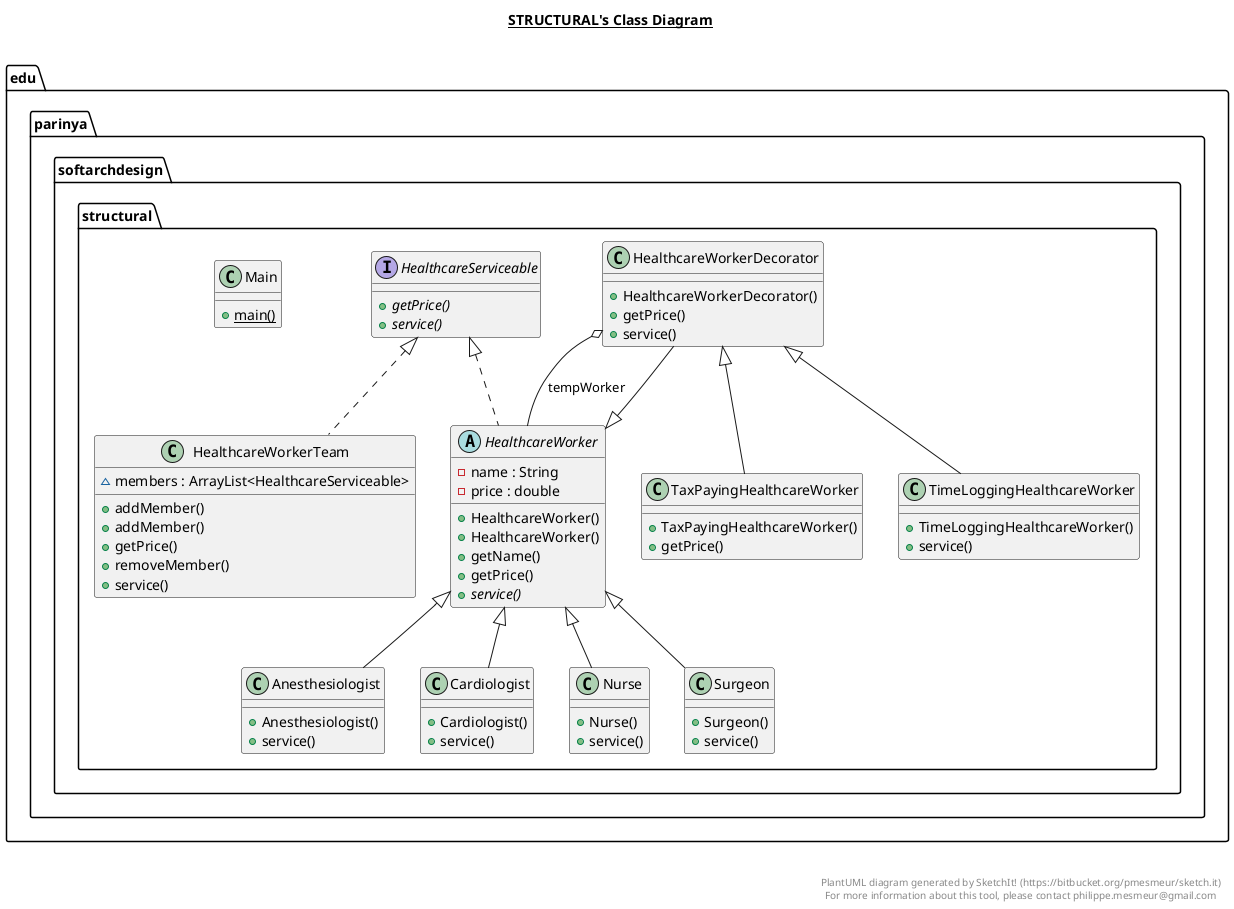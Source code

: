@startuml

title __STRUCTURAL's Class Diagram__\n

  namespace edu.parinya.softarchdesign.structural {
    class edu.parinya.softarchdesign.structural.Anesthesiologist {
        + Anesthesiologist()
        + service()
    }
  }
  

  namespace edu.parinya.softarchdesign.structural {
    class edu.parinya.softarchdesign.structural.Cardiologist {
        + Cardiologist()
        + service()
    }
  }
  

  namespace edu.parinya.softarchdesign.structural {
    interface edu.parinya.softarchdesign.structural.HealthcareServiceable {
        {abstract} + getPrice()
        {abstract} + service()
    }
  }
  

  namespace edu.parinya.softarchdesign.structural {
    abstract class edu.parinya.softarchdesign.structural.HealthcareWorker {
        - name : String
        - price : double
        + HealthcareWorker()
        + HealthcareWorker()
        + getName()
        + getPrice()
        {abstract} + service()
    }
  }
  

  namespace edu.parinya.softarchdesign.structural {
    class edu.parinya.softarchdesign.structural.HealthcareWorkerDecorator {
        + HealthcareWorkerDecorator()
        + getPrice()
        + service()
    }
  }
  

  namespace edu.parinya.softarchdesign.structural {
    class edu.parinya.softarchdesign.structural.HealthcareWorkerTeam {
        ~ members : ArrayList<HealthcareServiceable>
        + addMember()
        + addMember()
        + getPrice()
        + removeMember()
        + service()
    }
  }
  

  namespace edu.parinya.softarchdesign.structural {
    class edu.parinya.softarchdesign.structural.Main {
        {static} + main()
    }
  }
  

  namespace edu.parinya.softarchdesign.structural {
    class edu.parinya.softarchdesign.structural.Nurse {
        + Nurse()
        + service()
    }
  }
  

  namespace edu.parinya.softarchdesign.structural {
    class edu.parinya.softarchdesign.structural.Surgeon {
        + Surgeon()
        + service()
    }
  }
  

  namespace edu.parinya.softarchdesign.structural {
    class edu.parinya.softarchdesign.structural.TaxPayingHealthcareWorker {
        + TaxPayingHealthcareWorker()
        + getPrice()
    }
  }
  

  namespace edu.parinya.softarchdesign.structural {
    class edu.parinya.softarchdesign.structural.TimeLoggingHealthcareWorker {
        + TimeLoggingHealthcareWorker()
        + service()
    }
  }
  

  edu.parinya.softarchdesign.structural.Anesthesiologist -up-|> edu.parinya.softarchdesign.structural.HealthcareWorker
  edu.parinya.softarchdesign.structural.Cardiologist -up-|> edu.parinya.softarchdesign.structural.HealthcareWorker
  edu.parinya.softarchdesign.structural.HealthcareWorker .up.|> edu.parinya.softarchdesign.structural.HealthcareServiceable
  edu.parinya.softarchdesign.structural.HealthcareWorkerDecorator -up-|> edu.parinya.softarchdesign.structural.HealthcareWorker
  edu.parinya.softarchdesign.structural.HealthcareWorkerDecorator o-- edu.parinya.softarchdesign.structural.HealthcareWorker : tempWorker
  edu.parinya.softarchdesign.structural.HealthcareWorkerTeam .up.|> edu.parinya.softarchdesign.structural.HealthcareServiceable
  edu.parinya.softarchdesign.structural.Nurse -up-|> edu.parinya.softarchdesign.structural.HealthcareWorker
  edu.parinya.softarchdesign.structural.Surgeon -up-|> edu.parinya.softarchdesign.structural.HealthcareWorker
  edu.parinya.softarchdesign.structural.TaxPayingHealthcareWorker -up-|> edu.parinya.softarchdesign.structural.HealthcareWorkerDecorator
  edu.parinya.softarchdesign.structural.TimeLoggingHealthcareWorker -up-|> edu.parinya.softarchdesign.structural.HealthcareWorkerDecorator


right footer


PlantUML diagram generated by SketchIt! (https://bitbucket.org/pmesmeur/sketch.it)
For more information about this tool, please contact philippe.mesmeur@gmail.com
endfooter

@enduml
